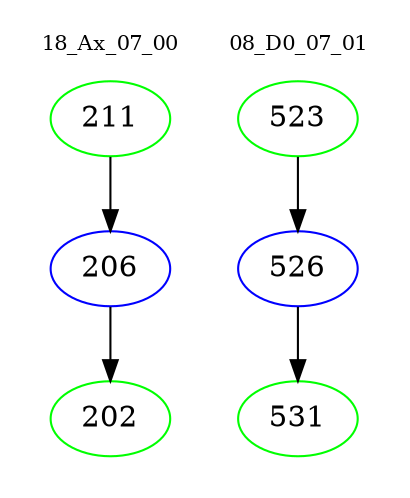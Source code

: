 digraph{
subgraph cluster_0 {
color = white
label = "18_Ax_07_00";
fontsize=10;
T0_211 [label="211", color="green"]
T0_211 -> T0_206 [color="black"]
T0_206 [label="206", color="blue"]
T0_206 -> T0_202 [color="black"]
T0_202 [label="202", color="green"]
}
subgraph cluster_1 {
color = white
label = "08_D0_07_01";
fontsize=10;
T1_523 [label="523", color="green"]
T1_523 -> T1_526 [color="black"]
T1_526 [label="526", color="blue"]
T1_526 -> T1_531 [color="black"]
T1_531 [label="531", color="green"]
}
}
